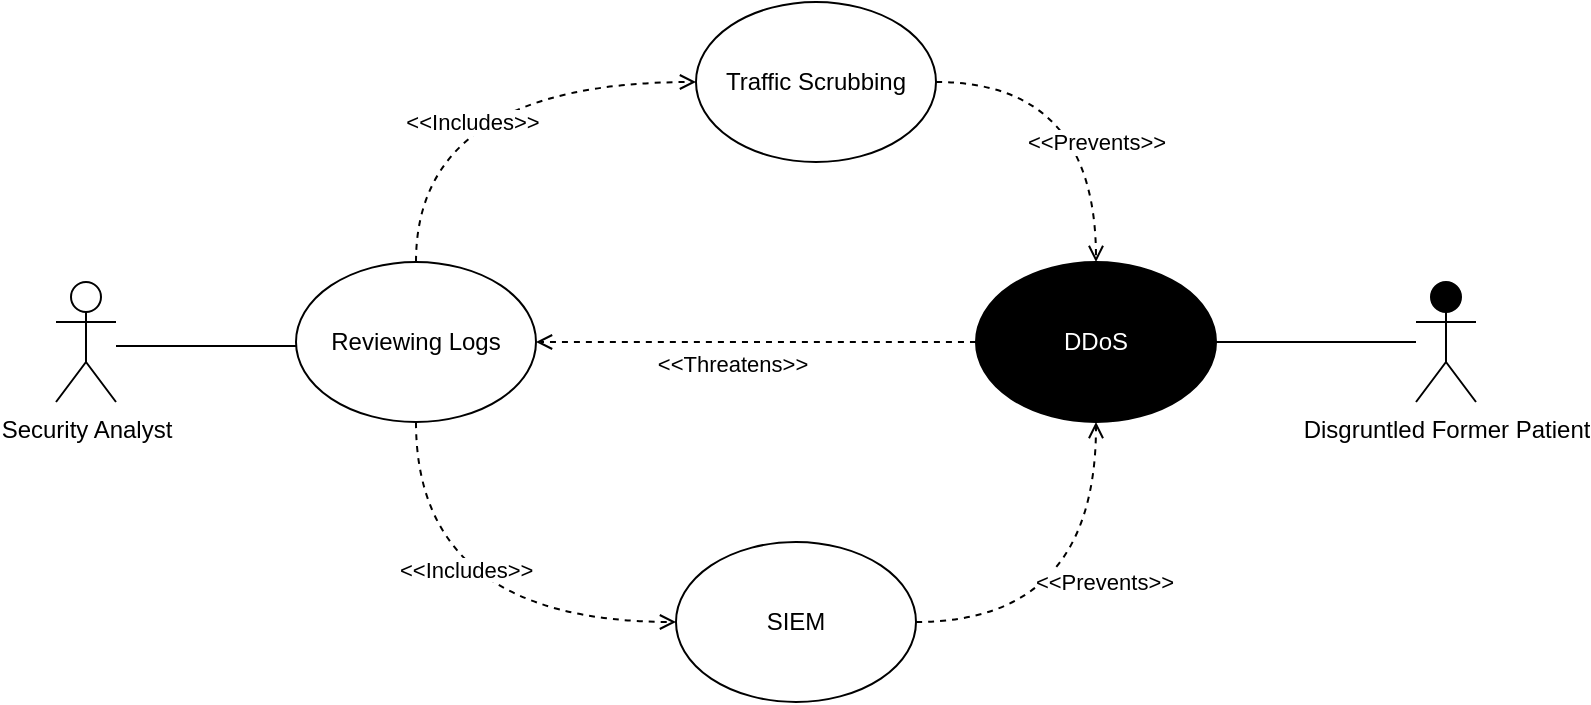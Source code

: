 <mxfile version="24.7.16">
  <diagram id="7q6WzZqFf9v9yzIv_zda" name="Use case">
    <mxGraphModel dx="1195" dy="622" grid="1" gridSize="10" guides="1" tooltips="1" connect="1" arrows="1" fold="1" page="1" pageScale="1" pageWidth="850" pageHeight="1100" math="0" shadow="0">
      <root>
        <mxCell id="0" />
        <mxCell id="1" parent="0" />
        <mxCell id="SSoZlEEdxV4zL4xD8buy-2" value="Security Analyst" style="shape=umlActor;verticalLabelPosition=bottom;verticalAlign=top;html=1;outlineConnect=0;fillColor=#FFFFFF;" parent="1" vertex="1">
          <mxGeometry x="80" y="180" width="30" height="60" as="geometry" />
        </mxCell>
        <mxCell id="SSoZlEEdxV4zL4xD8buy-3" value="" style="endArrow=none;html=1;" parent="1" edge="1">
          <mxGeometry width="50" height="50" relative="1" as="geometry">
            <mxPoint x="110" y="212" as="sourcePoint" />
            <mxPoint x="200" y="212" as="targetPoint" />
          </mxGeometry>
        </mxCell>
        <mxCell id="okeo2Aa4OqrN3XAgRoa3-2" style="edgeStyle=orthogonalEdgeStyle;rounded=1;orthogonalLoop=1;jettySize=auto;html=1;entryX=0;entryY=0.5;entryDx=0;entryDy=0;dashed=1;strokeWidth=1;endFill=0;endArrow=open;curved=1;exitX=0.5;exitY=0;exitDx=0;exitDy=0;" parent="1" source="SSoZlEEdxV4zL4xD8buy-4" target="okeo2Aa4OqrN3XAgRoa3-1" edge="1">
          <mxGeometry relative="1" as="geometry" />
        </mxCell>
        <mxCell id="SSoZlEEdxV4zL4xD8buy-4" value="Reviewing Logs" style="ellipse;whiteSpace=wrap;html=1;fillColor=#FFFFFF;" parent="1" vertex="1">
          <mxGeometry x="200" y="170" width="120" height="80" as="geometry" />
        </mxCell>
        <mxCell id="SSoZlEEdxV4zL4xD8buy-5" value="SIEM" style="ellipse;whiteSpace=wrap;html=1;fillColor=#FFFFFF;" parent="1" vertex="1">
          <mxGeometry x="390" y="310" width="120" height="80" as="geometry" />
        </mxCell>
        <mxCell id="SSoZlEEdxV4zL4xD8buy-10" value="" style="endArrow=open;dashed=1;html=1;entryX=0;entryY=0.5;entryDx=0;entryDy=0;edgeStyle=orthogonalEdgeStyle;curved=1;endFill=0;strokeWidth=1;exitX=0.5;exitY=1;exitDx=0;exitDy=0;" parent="1" source="SSoZlEEdxV4zL4xD8buy-4" target="SSoZlEEdxV4zL4xD8buy-5" edge="1">
          <mxGeometry width="50" height="50" relative="1" as="geometry">
            <mxPoint x="180" y="340" as="sourcePoint" />
            <mxPoint x="170" y="320" as="targetPoint" />
          </mxGeometry>
        </mxCell>
        <mxCell id="okeo2Aa4OqrN3XAgRoa3-1" value="Traffic Scrubbing" style="ellipse;whiteSpace=wrap;html=1;" parent="1" vertex="1">
          <mxGeometry x="400" y="40" width="120" height="80" as="geometry" />
        </mxCell>
        <mxCell id="okeo2Aa4OqrN3XAgRoa3-3" style="edgeStyle=orthogonalEdgeStyle;rounded=0;orthogonalLoop=1;jettySize=auto;html=1;entryX=1;entryY=0.5;entryDx=0;entryDy=0;endArrow=none;endFill=0;" parent="1" source="okeo2Aa4OqrN3XAgRoa3-4" edge="1">
          <mxGeometry relative="1" as="geometry">
            <mxPoint x="660" y="210" as="targetPoint" />
          </mxGeometry>
        </mxCell>
        <mxCell id="okeo2Aa4OqrN3XAgRoa3-4" value="Disgruntled Former Patient" style="shape=umlActor;verticalLabelPosition=bottom;verticalAlign=top;html=1;outlineConnect=0;fillColor=#000000;" parent="1" vertex="1">
          <mxGeometry x="760" y="180" width="30" height="60" as="geometry" />
        </mxCell>
        <mxCell id="okeo2Aa4OqrN3XAgRoa3-5" style="edgeStyle=orthogonalEdgeStyle;curved=1;rounded=0;orthogonalLoop=1;jettySize=auto;html=1;entryX=1;entryY=0.5;entryDx=0;entryDy=0;dashed=1;endArrow=open;endFill=0;strokeWidth=1;" parent="1" source="okeo2Aa4OqrN3XAgRoa3-7" edge="1">
          <mxGeometry relative="1" as="geometry">
            <mxPoint x="320" y="210" as="targetPoint" />
          </mxGeometry>
        </mxCell>
        <mxCell id="okeo2Aa4OqrN3XAgRoa3-6" value="&amp;lt;&amp;lt;Threatens&amp;gt;&amp;gt;" style="edgeLabel;html=1;align=center;verticalAlign=middle;resizable=0;points=[];" parent="okeo2Aa4OqrN3XAgRoa3-5" vertex="1" connectable="0">
          <mxGeometry x="0.114" y="1" relative="1" as="geometry">
            <mxPoint y="9" as="offset" />
          </mxGeometry>
        </mxCell>
        <mxCell id="okeo2Aa4OqrN3XAgRoa3-7" value="DDoS" style="ellipse;whiteSpace=wrap;html=1;fillColor=#000000;fontColor=#FFFFFF;" parent="1" vertex="1">
          <mxGeometry x="540" y="170" width="120" height="80" as="geometry" />
        </mxCell>
        <mxCell id="okeo2Aa4OqrN3XAgRoa3-8" style="edgeStyle=orthogonalEdgeStyle;curved=1;rounded=0;orthogonalLoop=1;jettySize=auto;html=1;dashed=1;endArrow=open;endFill=0;strokeWidth=1;exitX=1;exitY=0.5;exitDx=0;exitDy=0;entryX=0.5;entryY=1;entryDx=0;entryDy=0;" parent="1" source="SSoZlEEdxV4zL4xD8buy-5" target="okeo2Aa4OqrN3XAgRoa3-7" edge="1">
          <mxGeometry relative="1" as="geometry">
            <mxPoint x="430" y="280" as="targetPoint" />
            <mxPoint x="440" y="350" as="sourcePoint" />
          </mxGeometry>
        </mxCell>
        <mxCell id="okeo2Aa4OqrN3XAgRoa3-9" value="&amp;lt;&amp;lt;Prevents&amp;gt;&amp;gt;" style="edgeLabel;html=1;align=center;verticalAlign=middle;resizable=0;points=[];" parent="okeo2Aa4OqrN3XAgRoa3-8" vertex="1" connectable="0">
          <mxGeometry x="-0.229" y="23" relative="1" as="geometry">
            <mxPoint x="21" y="3" as="offset" />
          </mxGeometry>
        </mxCell>
        <mxCell id="bYwRGnPVRiDs4y-89QFx-2" style="edgeStyle=orthogonalEdgeStyle;curved=1;rounded=0;orthogonalLoop=1;jettySize=auto;html=1;dashed=1;endArrow=open;endFill=0;strokeWidth=1;entryX=0.5;entryY=0;entryDx=0;entryDy=0;exitX=1;exitY=0.5;exitDx=0;exitDy=0;" edge="1" parent="1" source="okeo2Aa4OqrN3XAgRoa3-1" target="okeo2Aa4OqrN3XAgRoa3-7">
          <mxGeometry relative="1" as="geometry">
            <mxPoint x="519.5" y="79.5" as="targetPoint" />
            <mxPoint x="670" y="70" as="sourcePoint" />
            <Array as="points">
              <mxPoint x="600" y="80" />
            </Array>
          </mxGeometry>
        </mxCell>
        <mxCell id="bYwRGnPVRiDs4y-89QFx-3" value="&amp;lt;&amp;lt;Prevents&amp;gt;&amp;gt;" style="edgeLabel;html=1;align=center;verticalAlign=middle;resizable=0;points=[];" vertex="1" connectable="0" parent="bYwRGnPVRiDs4y-89QFx-2">
          <mxGeometry x="-0.229" y="23" relative="1" as="geometry">
            <mxPoint x="14" y="53" as="offset" />
          </mxGeometry>
        </mxCell>
        <mxCell id="bYwRGnPVRiDs4y-89QFx-4" value="&amp;lt;&amp;lt;Includes&amp;gt;&amp;gt;" style="edgeLabel;html=1;align=center;verticalAlign=middle;resizable=0;points=[];" vertex="1" connectable="0" parent="1">
          <mxGeometry x="290.003" y="100" as="geometry">
            <mxPoint x="-2" as="offset" />
          </mxGeometry>
        </mxCell>
        <mxCell id="bYwRGnPVRiDs4y-89QFx-5" value="&lt;span style=&quot;color: rgb(0, 0, 0); font-family: Helvetica; font-size: 11px; font-style: normal; font-variant-ligatures: normal; font-variant-caps: normal; font-weight: 400; letter-spacing: normal; orphans: 2; text-align: center; text-indent: 0px; text-transform: none; widows: 2; word-spacing: 0px; -webkit-text-stroke-width: 0px; white-space: nowrap; background-color: rgb(255, 255, 255); text-decoration-thickness: initial; text-decoration-style: initial; text-decoration-color: initial; display: inline !important; float: none;&quot;&gt;&amp;lt;&amp;lt;Includes&amp;gt;&amp;gt;&lt;/span&gt;" style="text;whiteSpace=wrap;html=1;" vertex="1" parent="1">
          <mxGeometry x="250" y="310" width="100" height="40" as="geometry" />
        </mxCell>
      </root>
    </mxGraphModel>
  </diagram>
</mxfile>
